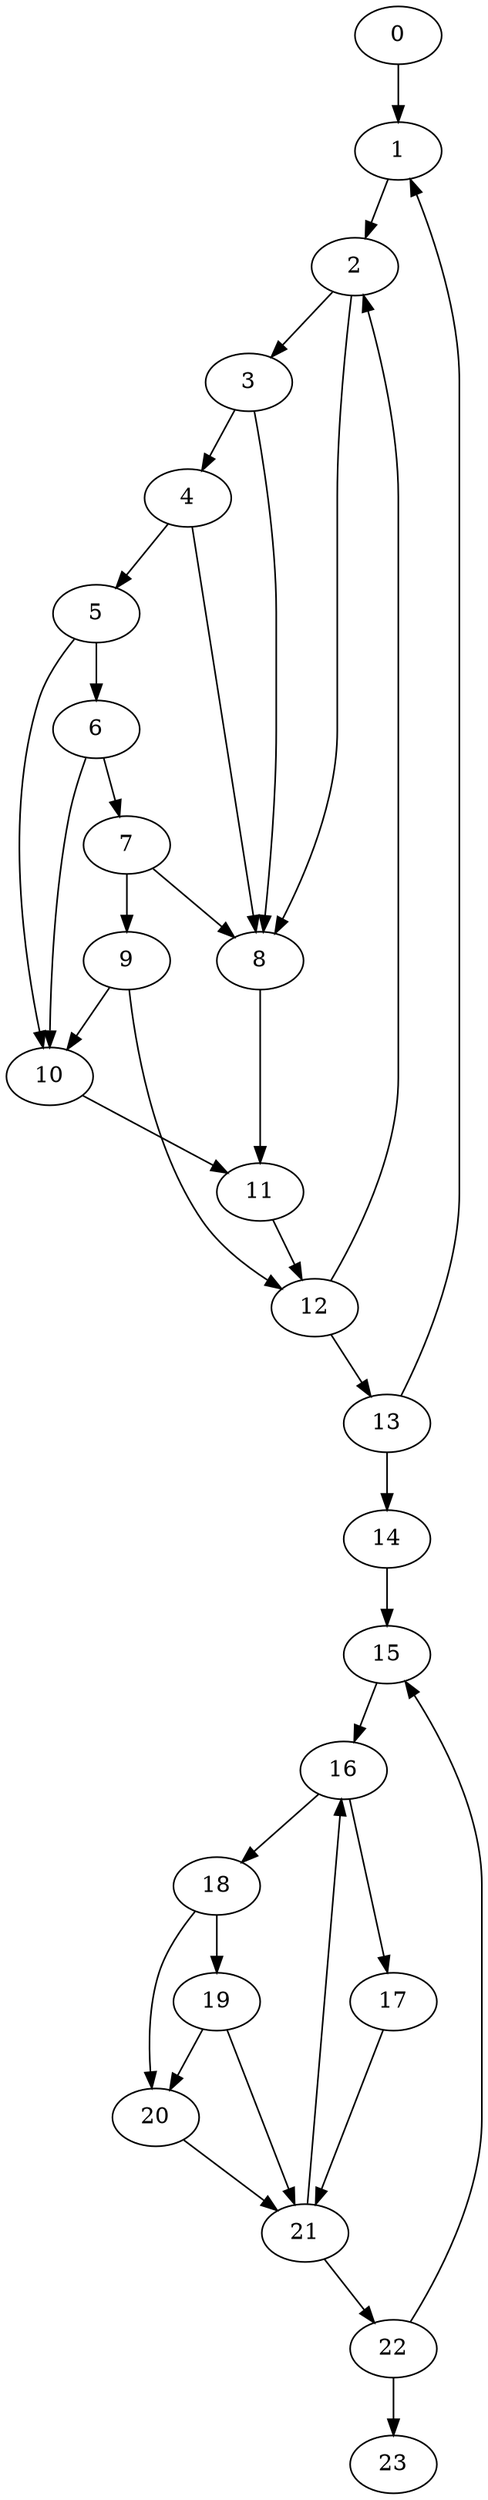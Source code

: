 digraph {
	0
	1
	2
	3
	4
	5
	6
	7
	8
	9
	10
	11
	12
	13
	14
	15
	16
	17
	18
	19
	20
	21
	22
	23
	16 -> 18
	22 -> 23
	4 -> 5
	5 -> 10
	6 -> 10
	9 -> 10
	9 -> 12
	11 -> 12
	14 -> 15
	22 -> 15
	3 -> 4
	5 -> 6
	15 -> 16
	21 -> 16
	17 -> 21
	19 -> 21
	20 -> 21
	16 -> 17
	18 -> 19
	18 -> 20
	19 -> 20
	2 -> 3
	6 -> 7
	3 -> 8
	4 -> 8
	7 -> 8
	2 -> 8
	8 -> 11
	10 -> 11
	12 -> 13
	0 -> 1
	13 -> 1
	1 -> 2
	12 -> 2
	7 -> 9
	13 -> 14
	21 -> 22
}

